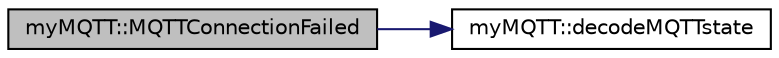 digraph "myMQTT::MQTTConnectionFailed"
{
 // LATEX_PDF_SIZE
  edge [fontname="Helvetica",fontsize="10",labelfontname="Helvetica",labelfontsize="10"];
  node [fontname="Helvetica",fontsize="10",shape=record];
  rankdir="LR";
  Node38 [label="myMQTT::MQTTConnectionFailed",height=0.2,width=0.4,color="black", fillcolor="grey75", style="filled", fontcolor="black",tooltip="Writes Error-Message about MQTT connection."];
  Node38 -> Node39 [color="midnightblue",fontsize="10",style="solid",fontname="Helvetica"];
  Node39 [label="myMQTT::decodeMQTTstate",height=0.2,width=0.4,color="black", fillcolor="white", style="filled",URL="$classmy_m_q_t_t.html#ae4372969b093a2487479005ccb398cbc",tooltip="Decodes the Error Values from MQTT state() and returns a description."];
}

